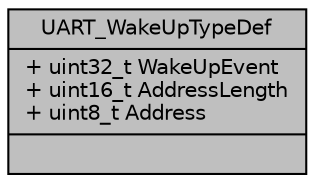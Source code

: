 digraph "UART_WakeUpTypeDef"
{
 // LATEX_PDF_SIZE
  edge [fontname="Helvetica",fontsize="10",labelfontname="Helvetica",labelfontsize="10"];
  node [fontname="Helvetica",fontsize="10",shape=record];
  Node1 [label="{UART_WakeUpTypeDef\n|+ uint32_t WakeUpEvent\l+ uint16_t AddressLength\l+ uint8_t Address\l|}",height=0.2,width=0.4,color="black", fillcolor="grey75", style="filled", fontcolor="black",tooltip="UART wake up from stop mode parameters."];
}
